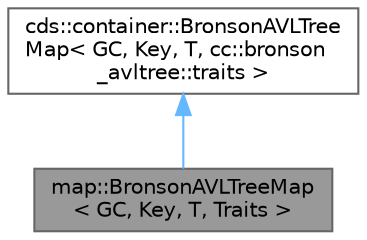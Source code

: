 digraph "map::BronsonAVLTreeMap&lt; GC, Key, T, Traits &gt;"
{
 // LATEX_PDF_SIZE
  bgcolor="transparent";
  edge [fontname=Helvetica,fontsize=10,labelfontname=Helvetica,labelfontsize=10];
  node [fontname=Helvetica,fontsize=10,shape=box,height=0.2,width=0.4];
  Node1 [id="Node000001",label="map::BronsonAVLTreeMap\l\< GC, Key, T, Traits \>",height=0.2,width=0.4,color="gray40", fillcolor="grey60", style="filled", fontcolor="black",tooltip=" "];
  Node2 -> Node1 [id="edge1_Node000001_Node000002",dir="back",color="steelblue1",style="solid",tooltip=" "];
  Node2 [id="Node000002",label="cds::container::BronsonAVLTree\lMap\< GC, Key, T, cc::bronson\l_avltree::traits \>",height=0.2,width=0.4,color="gray40", fillcolor="white", style="filled",URL="$classcds_1_1container_1_1_bronson_a_v_l_tree_map.html",tooltip=" "];
}
